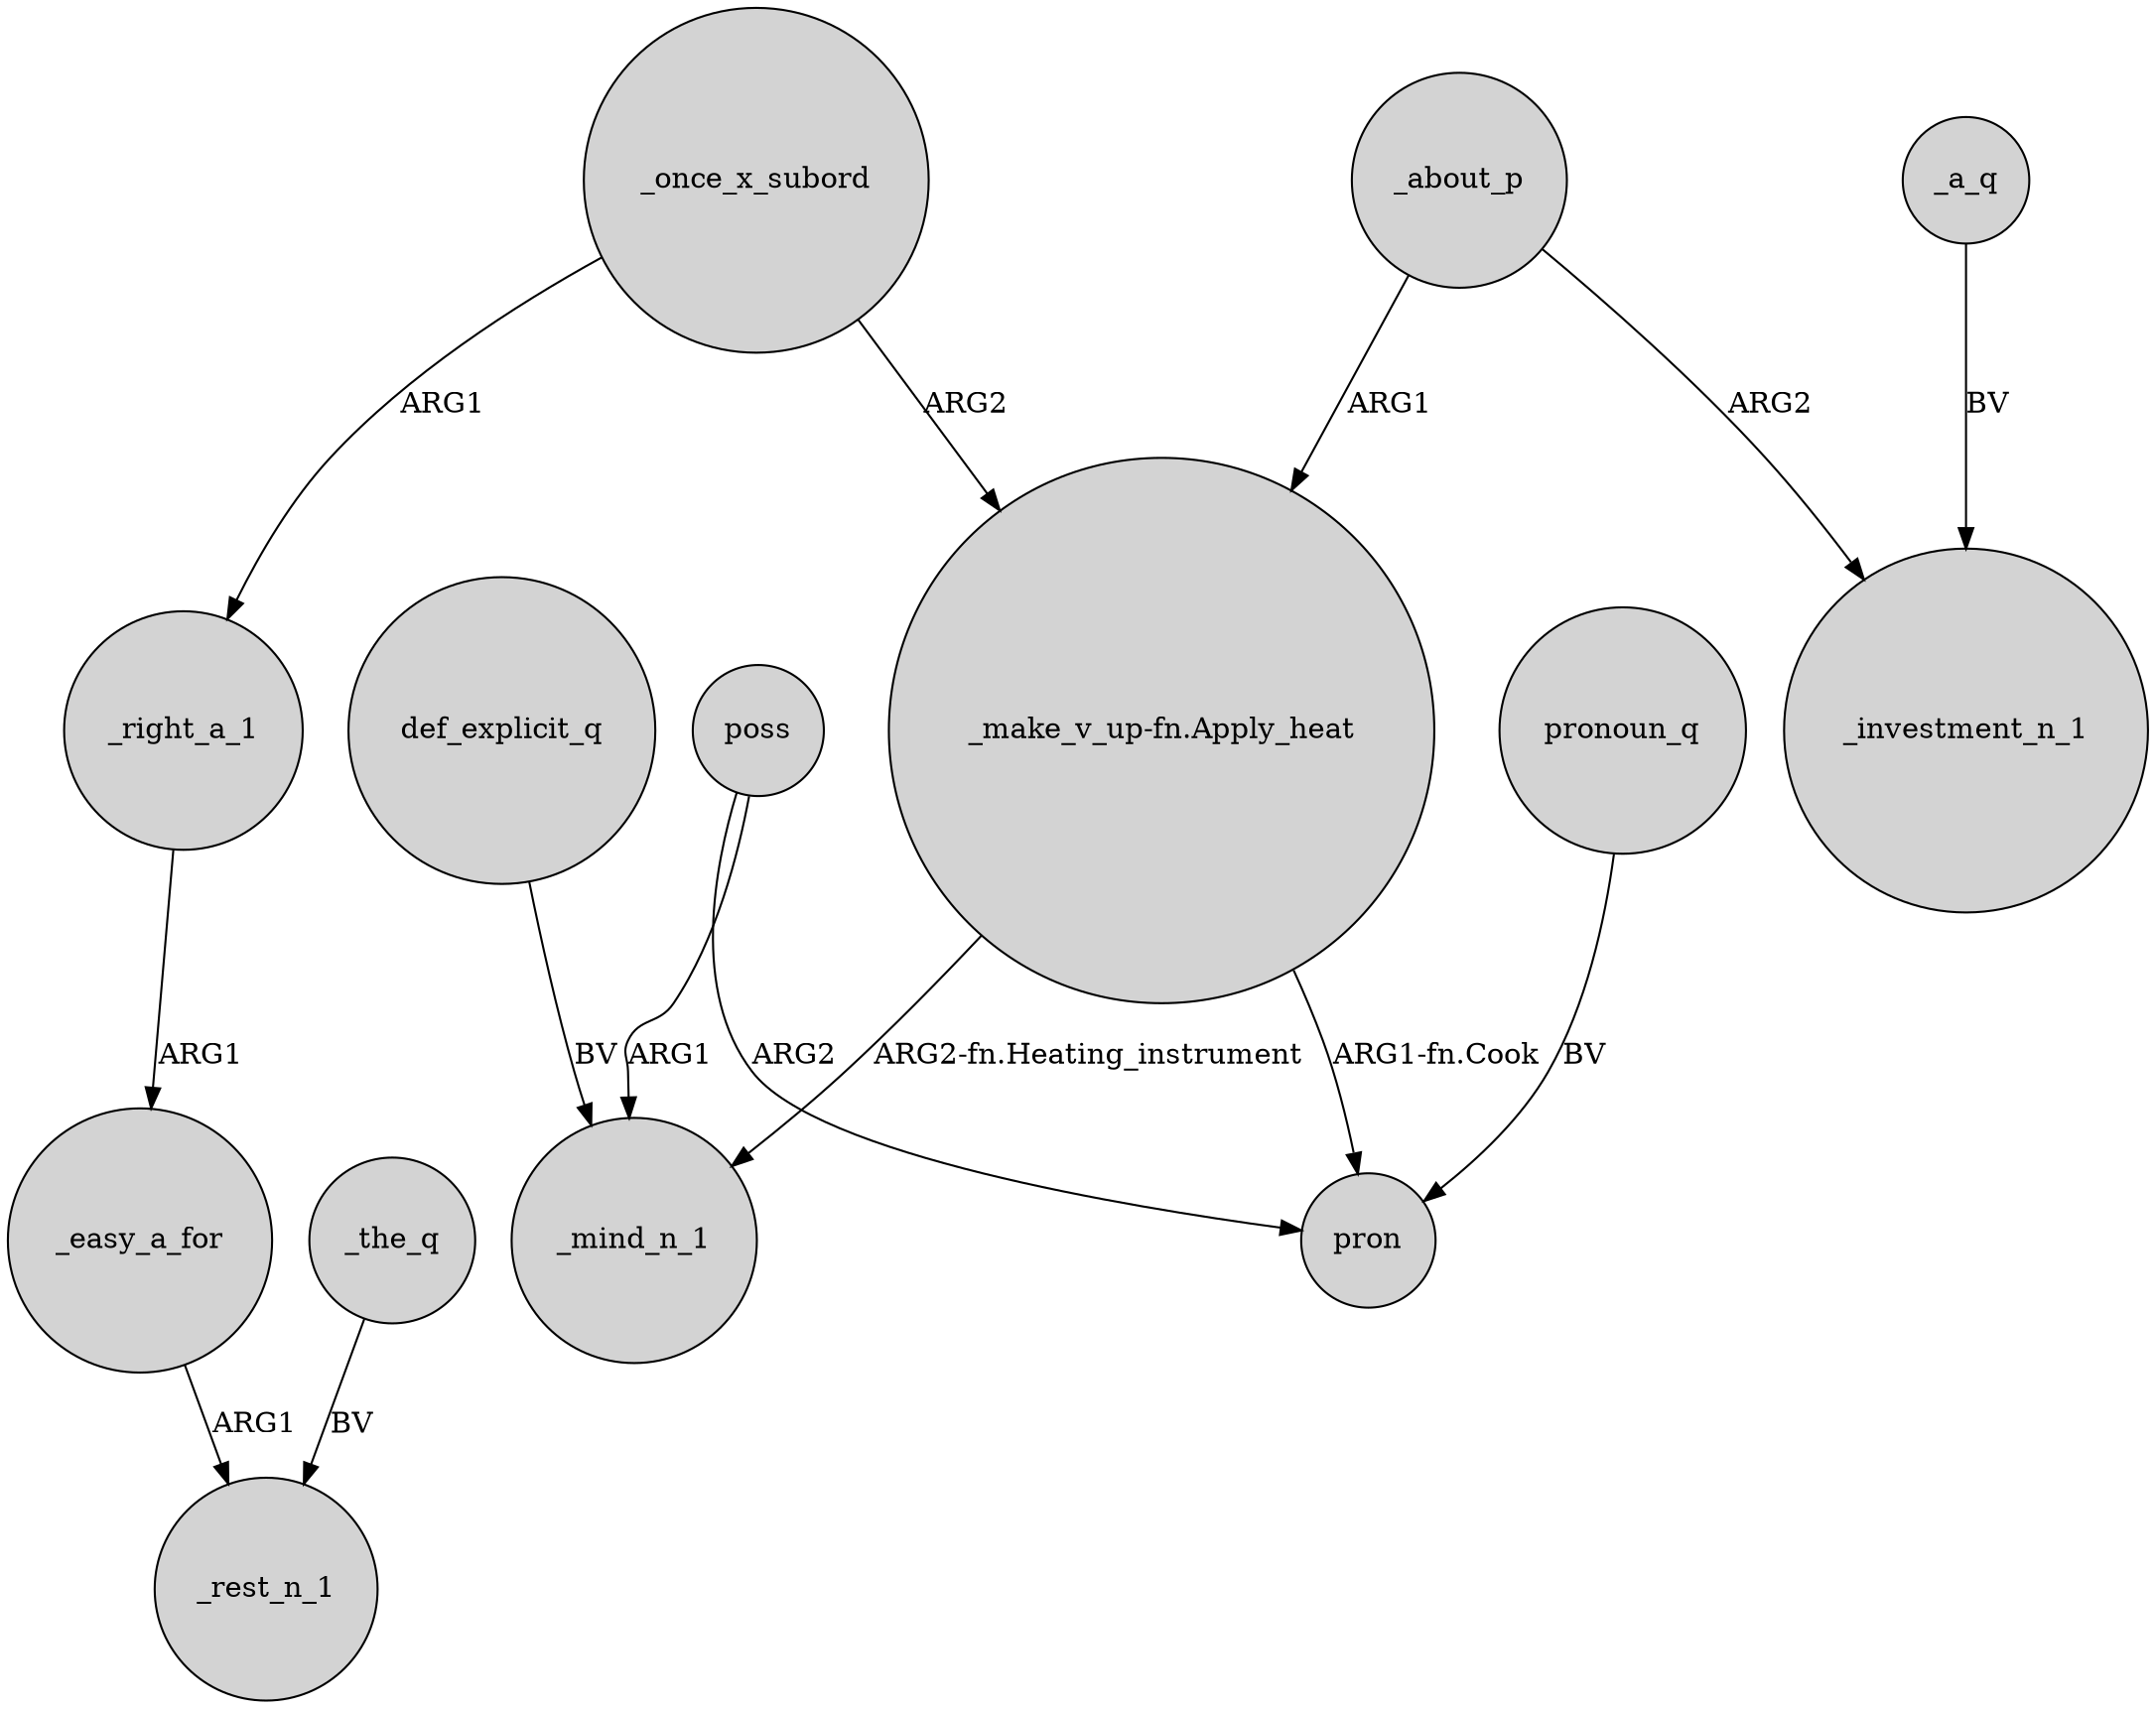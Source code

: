 digraph {
	node [shape=circle style=filled]
	_right_a_1 -> _easy_a_for [label=ARG1]
	"_make_v_up-fn.Apply_heat" -> _mind_n_1 [label="ARG2-fn.Heating_instrument"]
	_once_x_subord -> _right_a_1 [label=ARG1]
	_about_p -> "_make_v_up-fn.Apply_heat" [label=ARG1]
	_the_q -> _rest_n_1 [label=BV]
	"_make_v_up-fn.Apply_heat" -> pron [label="ARG1-fn.Cook"]
	_a_q -> _investment_n_1 [label=BV]
	poss -> _mind_n_1 [label=ARG1]
	def_explicit_q -> _mind_n_1 [label=BV]
	_easy_a_for -> _rest_n_1 [label=ARG1]
	pronoun_q -> pron [label=BV]
	_about_p -> _investment_n_1 [label=ARG2]
	_once_x_subord -> "_make_v_up-fn.Apply_heat" [label=ARG2]
	poss -> pron [label=ARG2]
}
